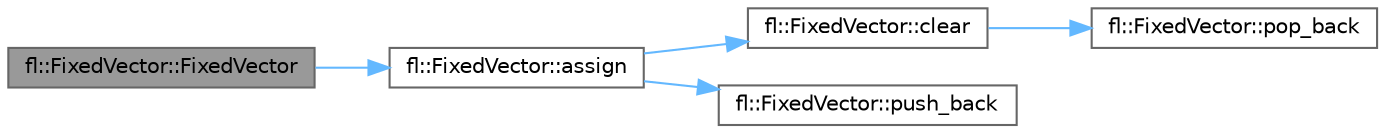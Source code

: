 digraph "fl::FixedVector::FixedVector"
{
 // LATEX_PDF_SIZE
  bgcolor="transparent";
  edge [fontname=Helvetica,fontsize=10,labelfontname=Helvetica,labelfontsize=10];
  node [fontname=Helvetica,fontsize=10,shape=box,height=0.2,width=0.4];
  rankdir="LR";
  Node1 [id="Node000001",label="fl::FixedVector::FixedVector",height=0.2,width=0.4,color="gray40", fillcolor="grey60", style="filled", fontcolor="black",tooltip=" "];
  Node1 -> Node2 [id="edge1_Node000001_Node000002",color="steelblue1",style="solid",tooltip=" "];
  Node2 [id="Node000002",label="fl::FixedVector::assign",height=0.2,width=0.4,color="grey40", fillcolor="white", style="filled",URL="$d3/d73/classfl_1_1_fixed_vector.html#aecba9f7532d2a2ac32746c592efba0ab",tooltip=" "];
  Node2 -> Node3 [id="edge2_Node000002_Node000003",color="steelblue1",style="solid",tooltip=" "];
  Node3 [id="Node000003",label="fl::FixedVector::clear",height=0.2,width=0.4,color="grey40", fillcolor="white", style="filled",URL="$d3/d73/classfl_1_1_fixed_vector.html#a624562170056be2d8e67a9a577c130b8",tooltip=" "];
  Node3 -> Node4 [id="edge3_Node000003_Node000004",color="steelblue1",style="solid",tooltip=" "];
  Node4 [id="Node000004",label="fl::FixedVector::pop_back",height=0.2,width=0.4,color="grey40", fillcolor="white", style="filled",URL="$d3/d73/classfl_1_1_fixed_vector.html#a86ca6e866b11e1089e3ac0c043f00e0b",tooltip=" "];
  Node2 -> Node5 [id="edge4_Node000002_Node000005",color="steelblue1",style="solid",tooltip=" "];
  Node5 [id="Node000005",label="fl::FixedVector::push_back",height=0.2,width=0.4,color="grey40", fillcolor="white", style="filled",URL="$d3/d73/classfl_1_1_fixed_vector.html#ad54b97a02650df09aee087d758e0352a",tooltip=" "];
}
